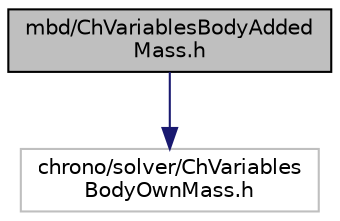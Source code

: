 digraph "mbd/ChVariablesBodyAddedMass.h"
{
 // LATEX_PDF_SIZE
  edge [fontname="Helvetica",fontsize="10",labelfontname="Helvetica",labelfontsize="10"];
  node [fontname="Helvetica",fontsize="10",shape=record];
  Node1 [label="mbd/ChVariablesBodyAdded\lMass.h",height=0.2,width=0.4,color="black", fillcolor="grey75", style="filled", fontcolor="black",tooltip=" "];
  Node1 -> Node2 [color="midnightblue",fontsize="10",style="solid",fontname="Helvetica"];
  Node2 [label="chrono/solver/ChVariables\lBodyOwnMass.h",height=0.2,width=0.4,color="grey75", fillcolor="white", style="filled",tooltip=" "];
}

